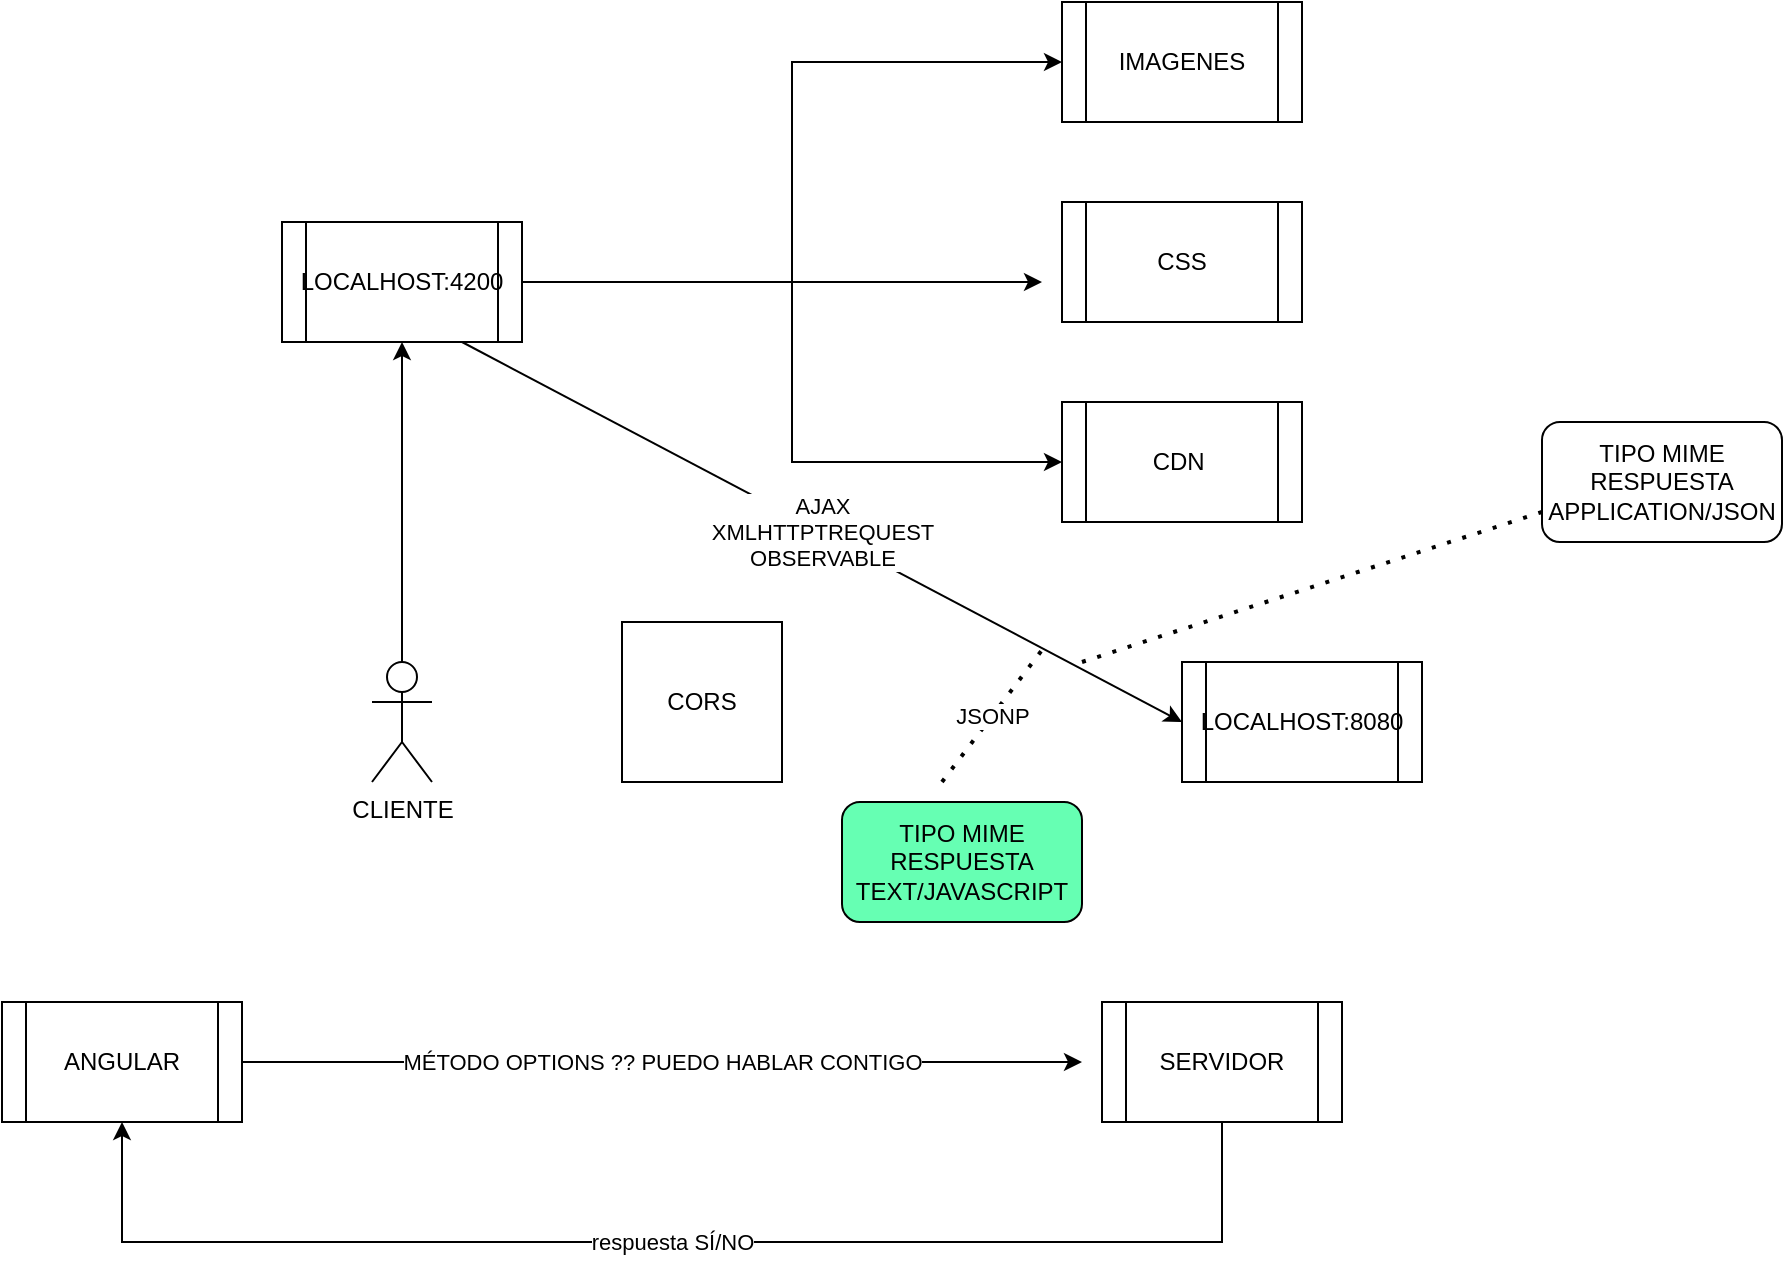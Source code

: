 <mxfile version="14.6.13" type="device"><diagram id="g2A8dKD7a-R87EHnsfrx" name="Página-1"><mxGraphModel dx="1326" dy="806" grid="1" gridSize="10" guides="1" tooltips="1" connect="1" arrows="1" fold="1" page="1" pageScale="1" pageWidth="1169" pageHeight="827" math="0" shadow="0"><root><mxCell id="0"/><mxCell id="1" parent="0"/><mxCell id="n7uCp98EwdHiaZ-MKP8E-3" style="edgeStyle=orthogonalEdgeStyle;rounded=0;orthogonalLoop=1;jettySize=auto;html=1;" parent="1" source="n7uCp98EwdHiaZ-MKP8E-1" edge="1"><mxGeometry relative="1" as="geometry"><mxPoint x="310" y="210" as="targetPoint"/></mxGeometry></mxCell><mxCell id="n7uCp98EwdHiaZ-MKP8E-1" value="CLIENTE" style="shape=umlActor;verticalLabelPosition=bottom;verticalAlign=top;html=1;outlineConnect=0;" parent="1" vertex="1"><mxGeometry x="295" y="370" width="30" height="60" as="geometry"/></mxCell><mxCell id="n7uCp98EwdHiaZ-MKP8E-7" style="edgeStyle=orthogonalEdgeStyle;rounded=0;orthogonalLoop=1;jettySize=auto;html=1;entryX=0;entryY=0.5;entryDx=0;entryDy=0;" parent="1" source="n7uCp98EwdHiaZ-MKP8E-2" target="n7uCp98EwdHiaZ-MKP8E-4" edge="1"><mxGeometry relative="1" as="geometry"/></mxCell><mxCell id="n7uCp98EwdHiaZ-MKP8E-8" style="edgeStyle=orthogonalEdgeStyle;rounded=0;orthogonalLoop=1;jettySize=auto;html=1;" parent="1" source="n7uCp98EwdHiaZ-MKP8E-2" edge="1"><mxGeometry relative="1" as="geometry"><mxPoint x="630" y="180" as="targetPoint"/></mxGeometry></mxCell><mxCell id="n7uCp98EwdHiaZ-MKP8E-9" style="edgeStyle=orthogonalEdgeStyle;rounded=0;orthogonalLoop=1;jettySize=auto;html=1;entryX=0;entryY=0.5;entryDx=0;entryDy=0;" parent="1" source="n7uCp98EwdHiaZ-MKP8E-2" target="n7uCp98EwdHiaZ-MKP8E-6" edge="1"><mxGeometry relative="1" as="geometry"/></mxCell><mxCell id="n7uCp98EwdHiaZ-MKP8E-2" value="LOCALHOST:4200" style="shape=process;whiteSpace=wrap;html=1;backgroundOutline=1;" parent="1" vertex="1"><mxGeometry x="250" y="150" width="120" height="60" as="geometry"/></mxCell><mxCell id="n7uCp98EwdHiaZ-MKP8E-4" value="IMAGENES" style="shape=process;whiteSpace=wrap;html=1;backgroundOutline=1;" parent="1" vertex="1"><mxGeometry x="640" y="40" width="120" height="60" as="geometry"/></mxCell><mxCell id="n7uCp98EwdHiaZ-MKP8E-5" value="CSS" style="shape=process;whiteSpace=wrap;html=1;backgroundOutline=1;" parent="1" vertex="1"><mxGeometry x="640" y="140" width="120" height="60" as="geometry"/></mxCell><mxCell id="n7uCp98EwdHiaZ-MKP8E-6" value="CDN&amp;nbsp;" style="shape=process;whiteSpace=wrap;html=1;backgroundOutline=1;" parent="1" vertex="1"><mxGeometry x="640" y="240" width="120" height="60" as="geometry"/></mxCell><mxCell id="n7uCp98EwdHiaZ-MKP8E-10" value="LOCALHOST:8080" style="shape=process;whiteSpace=wrap;html=1;backgroundOutline=1;" parent="1" vertex="1"><mxGeometry x="700" y="370" width="120" height="60" as="geometry"/></mxCell><mxCell id="n7uCp98EwdHiaZ-MKP8E-11" value="AJAX&lt;br&gt;XMLHTTPTREQUEST&lt;br&gt;OBSERVABLE" style="endArrow=classic;html=1;exitX=0.75;exitY=1;exitDx=0;exitDy=0;entryX=0;entryY=0.5;entryDx=0;entryDy=0;" parent="1" source="n7uCp98EwdHiaZ-MKP8E-2" target="n7uCp98EwdHiaZ-MKP8E-10" edge="1"><mxGeometry width="50" height="50" relative="1" as="geometry"><mxPoint x="560" y="440" as="sourcePoint"/><mxPoint x="610" y="390" as="targetPoint"/></mxGeometry></mxCell><mxCell id="n7uCp98EwdHiaZ-MKP8E-12" value="CORS" style="whiteSpace=wrap;html=1;aspect=fixed;" parent="1" vertex="1"><mxGeometry x="420" y="350" width="80" height="80" as="geometry"/></mxCell><mxCell id="n7uCp98EwdHiaZ-MKP8E-14" value="ANGULAR&lt;br&gt;" style="shape=process;whiteSpace=wrap;html=1;backgroundOutline=1;" parent="1" vertex="1"><mxGeometry x="110" y="540" width="120" height="60" as="geometry"/></mxCell><mxCell id="n7uCp98EwdHiaZ-MKP8E-20" value="respuesta SÍ/NO" style="edgeStyle=orthogonalEdgeStyle;rounded=0;orthogonalLoop=1;jettySize=auto;html=1;" parent="1" source="n7uCp98EwdHiaZ-MKP8E-15" target="n7uCp98EwdHiaZ-MKP8E-14" edge="1"><mxGeometry relative="1" as="geometry"><Array as="points"><mxPoint x="720" y="660"/><mxPoint x="170" y="660"/></Array></mxGeometry></mxCell><mxCell id="n7uCp98EwdHiaZ-MKP8E-15" value="SERVIDOR" style="shape=process;whiteSpace=wrap;html=1;backgroundOutline=1;" parent="1" vertex="1"><mxGeometry x="660" y="540" width="120" height="60" as="geometry"/></mxCell><mxCell id="n7uCp98EwdHiaZ-MKP8E-16" value="MÉTODO OPTIONS ?? PUEDO HABLAR CONTIGO" style="endArrow=classic;html=1;" parent="1" edge="1"><mxGeometry width="50" height="50" relative="1" as="geometry"><mxPoint x="230" y="570" as="sourcePoint"/><mxPoint x="650" y="570" as="targetPoint"/></mxGeometry></mxCell><mxCell id="Q_MZoLL_PfT1HhHBPhsb-1" value="TIPO MIME RESPUESTA&lt;br&gt;APPLICATION/JSON" style="rounded=1;whiteSpace=wrap;html=1;" vertex="1" parent="1"><mxGeometry x="880" y="250" width="120" height="60" as="geometry"/></mxCell><mxCell id="Q_MZoLL_PfT1HhHBPhsb-2" value="" style="endArrow=none;dashed=1;html=1;dashPattern=1 3;strokeWidth=2;entryX=0;entryY=0.75;entryDx=0;entryDy=0;" edge="1" parent="1" target="Q_MZoLL_PfT1HhHBPhsb-1"><mxGeometry width="50" height="50" relative="1" as="geometry"><mxPoint x="650" y="370" as="sourcePoint"/><mxPoint x="700" y="320" as="targetPoint"/></mxGeometry></mxCell><mxCell id="Q_MZoLL_PfT1HhHBPhsb-3" value="TIPO MIME RESPUESTA&lt;br&gt;TEXT/JAVASCRIPT" style="rounded=1;whiteSpace=wrap;html=1;fillColor=#66FFB3;" vertex="1" parent="1"><mxGeometry x="530" y="440" width="120" height="60" as="geometry"/></mxCell><mxCell id="Q_MZoLL_PfT1HhHBPhsb-4" value="JSONP" style="endArrow=none;dashed=1;html=1;dashPattern=1 3;strokeWidth=2;fillColor=#00FF00;" edge="1" parent="1"><mxGeometry width="50" height="50" relative="1" as="geometry"><mxPoint x="580" y="430" as="sourcePoint"/><mxPoint x="630" y="364" as="targetPoint"/></mxGeometry></mxCell></root></mxGraphModel></diagram></mxfile>